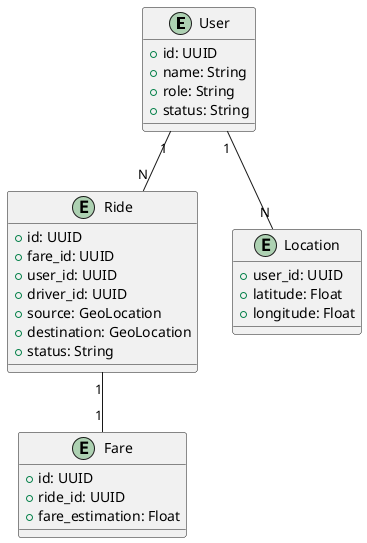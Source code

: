 @startuml

entity "User" as User {
    +id: UUID
    +name: String
    +role: String
    +status: String
}

entity "Ride" as Ride {
    +id: UUID
    +fare_id: UUID
    +user_id: UUID
    +driver_id: UUID
    +source: GeoLocation
    +destination: GeoLocation
    +status: String
}

entity "Fare" as Fare {
    +id: UUID
    +ride_id: UUID
    +fare_estimation: Float
}

entity "Location" as Location {
    +user_id: UUID
    +latitude: Float
    +longitude: Float
}

User "1" -- "N" Ride 
User "1" -- "N" Location 
Ride "1" -- "1" Fare 

@enduml